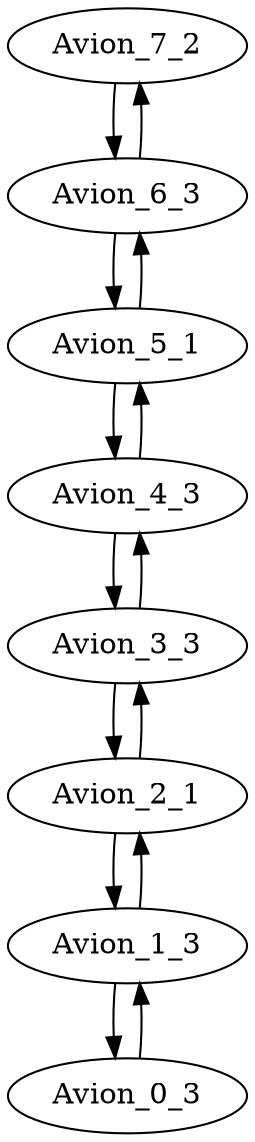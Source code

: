 digraph {Avion_7_2->Avion_6_3
Avion_6_3->Avion_7_2
Avion_6_3->Avion_5_1
Avion_5_1->Avion_6_3
Avion_5_1->Avion_4_3
Avion_4_3->Avion_5_1
Avion_4_3->Avion_3_3
Avion_3_3->Avion_4_3
Avion_3_3->Avion_2_1
Avion_2_1->Avion_3_3
Avion_2_1->Avion_1_3
Avion_1_3->Avion_2_1
Avion_1_3->Avion_0_3
Avion_0_3->Avion_1_3
Avion_0_3}